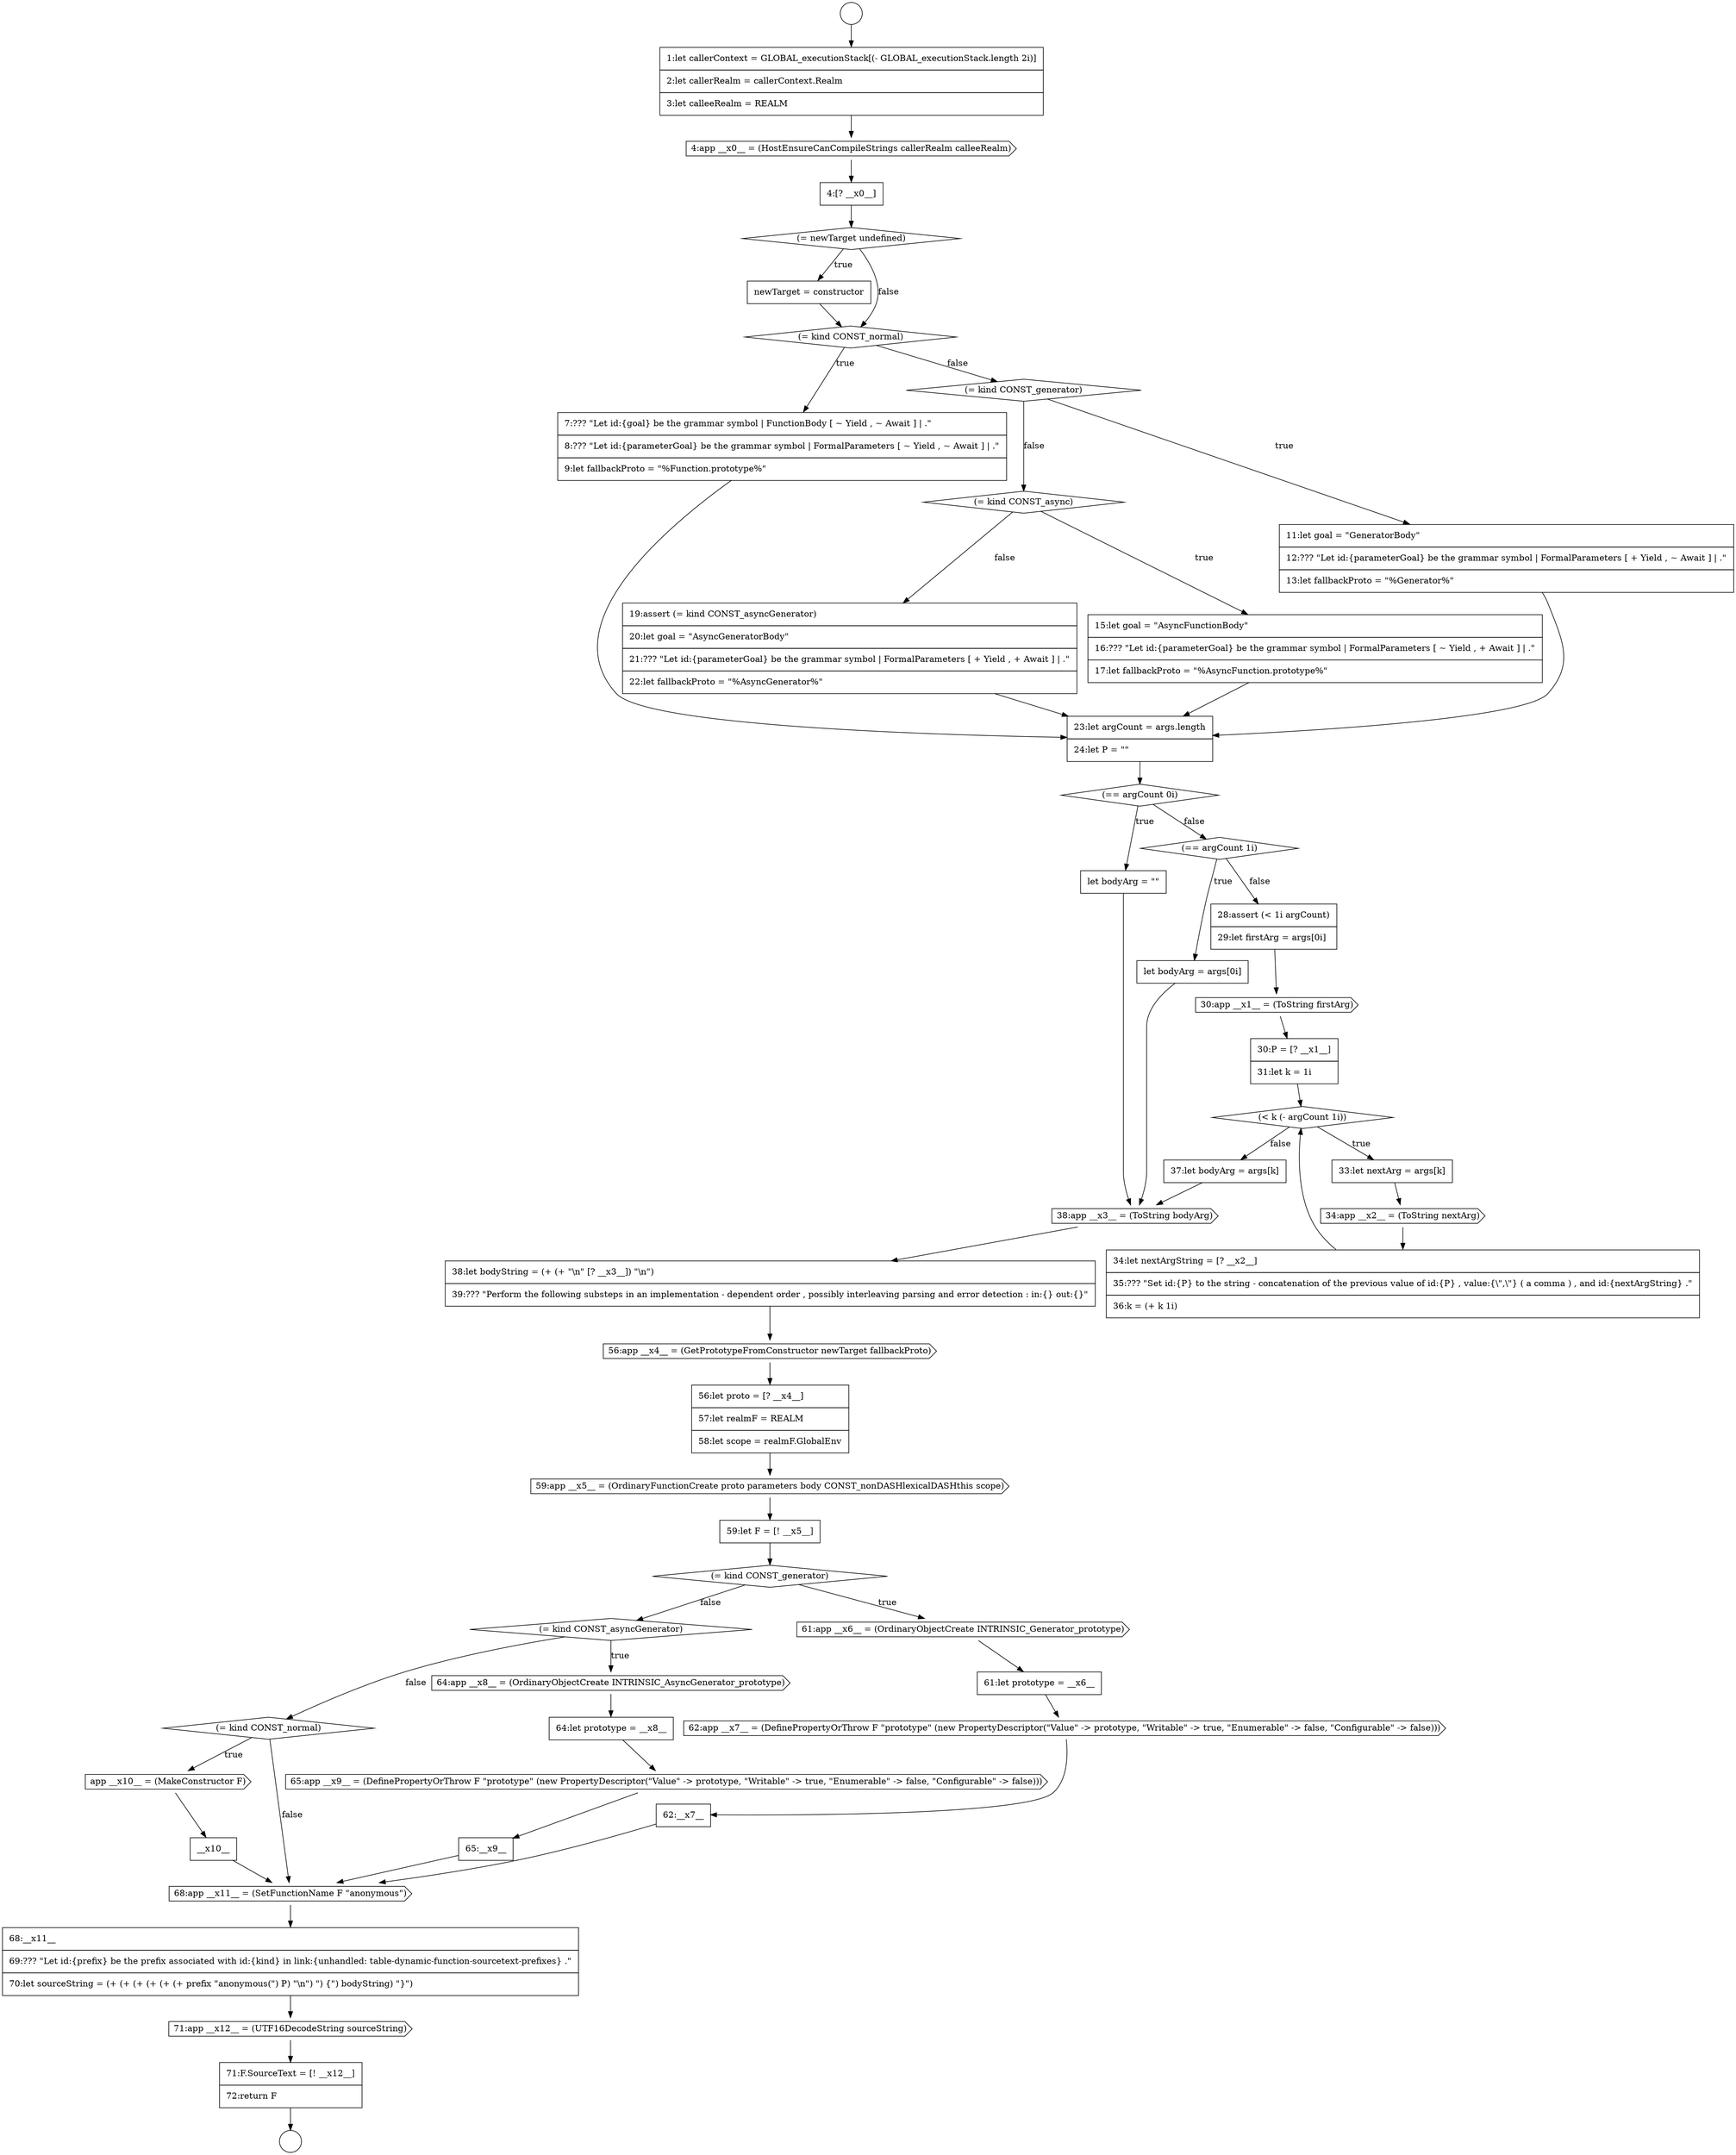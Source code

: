digraph {
  node12629 [shape=none, margin=0, label=<<font color="black">
    <table border="0" cellborder="1" cellspacing="0" cellpadding="10">
      <tr><td align="left">newTarget = constructor</td></tr>
    </table>
  </font>> color="black" fillcolor="white" style=filled]
  node12625 [shape=none, margin=0, label=<<font color="black">
    <table border="0" cellborder="1" cellspacing="0" cellpadding="10">
      <tr><td align="left">1:let callerContext = GLOBAL_executionStack[(- GLOBAL_executionStack.length 2i)]</td></tr>
      <tr><td align="left">2:let callerRealm = callerContext.Realm</td></tr>
      <tr><td align="left">3:let calleeRealm = REALM</td></tr>
    </table>
  </font>> color="black" fillcolor="white" style=filled]
  node12623 [shape=circle label=" " color="black" fillcolor="white" style=filled]
  node12640 [shape=diamond, label=<<font color="black">(== argCount 1i)</font>> color="black" fillcolor="white" style=filled]
  node12639 [shape=none, margin=0, label=<<font color="black">
    <table border="0" cellborder="1" cellspacing="0" cellpadding="10">
      <tr><td align="left">let bodyArg = &quot;&quot;</td></tr>
    </table>
  </font>> color="black" fillcolor="white" style=filled]
  node12624 [shape=circle label=" " color="black" fillcolor="white" style=filled]
  node12631 [shape=none, margin=0, label=<<font color="black">
    <table border="0" cellborder="1" cellspacing="0" cellpadding="10">
      <tr><td align="left">7:??? &quot;Let id:{goal} be the grammar symbol | FunctionBody [ ~ Yield , ~ Await ] | .&quot;</td></tr>
      <tr><td align="left">8:??? &quot;Let id:{parameterGoal} be the grammar symbol | FormalParameters [ ~ Yield , ~ Await ] | .&quot;</td></tr>
      <tr><td align="left">9:let fallbackProto = &quot;%Function.prototype%&quot;</td></tr>
    </table>
  </font>> color="black" fillcolor="white" style=filled]
  node12627 [shape=none, margin=0, label=<<font color="black">
    <table border="0" cellborder="1" cellspacing="0" cellpadding="10">
      <tr><td align="left">4:[? __x0__]</td></tr>
    </table>
  </font>> color="black" fillcolor="white" style=filled]
  node12633 [shape=none, margin=0, label=<<font color="black">
    <table border="0" cellborder="1" cellspacing="0" cellpadding="10">
      <tr><td align="left">11:let goal = &quot;GeneratorBody&quot;</td></tr>
      <tr><td align="left">12:??? &quot;Let id:{parameterGoal} be the grammar symbol | FormalParameters [ + Yield , ~ Await ] | .&quot;</td></tr>
      <tr><td align="left">13:let fallbackProto = &quot;%Generator%&quot;</td></tr>
    </table>
  </font>> color="black" fillcolor="white" style=filled]
  node12662 [shape=cds, label=<<font color="black">64:app __x8__ = (OrdinaryObjectCreate INTRINSIC_AsyncGenerator_prototype)</font>> color="black" fillcolor="white" style=filled]
  node12658 [shape=none, margin=0, label=<<font color="black">
    <table border="0" cellborder="1" cellspacing="0" cellpadding="10">
      <tr><td align="left">61:let prototype = __x6__</td></tr>
    </table>
  </font>> color="black" fillcolor="white" style=filled]
  node12637 [shape=none, margin=0, label=<<font color="black">
    <table border="0" cellborder="1" cellspacing="0" cellpadding="10">
      <tr><td align="left">23:let argCount = args.length</td></tr>
      <tr><td align="left">24:let P = &quot;&quot;</td></tr>
    </table>
  </font>> color="black" fillcolor="white" style=filled]
  node12634 [shape=diamond, label=<<font color="black">(= kind CONST_async)</font>> color="black" fillcolor="white" style=filled]
  node12649 [shape=none, margin=0, label=<<font color="black">
    <table border="0" cellborder="1" cellspacing="0" cellpadding="10">
      <tr><td align="left">37:let bodyArg = args[k]</td></tr>
    </table>
  </font>> color="black" fillcolor="white" style=filled]
  node12666 [shape=diamond, label=<<font color="black">(= kind CONST_normal)</font>> color="black" fillcolor="white" style=filled]
  node12646 [shape=none, margin=0, label=<<font color="black">
    <table border="0" cellborder="1" cellspacing="0" cellpadding="10">
      <tr><td align="left">33:let nextArg = args[k]</td></tr>
    </table>
  </font>> color="black" fillcolor="white" style=filled]
  node12661 [shape=diamond, label=<<font color="black">(= kind CONST_asyncGenerator)</font>> color="black" fillcolor="white" style=filled]
  node12642 [shape=none, margin=0, label=<<font color="black">
    <table border="0" cellborder="1" cellspacing="0" cellpadding="10">
      <tr><td align="left">28:assert (&lt; 1i argCount)</td></tr>
      <tr><td align="left">29:let firstArg = args[0i]</td></tr>
    </table>
  </font>> color="black" fillcolor="white" style=filled]
  node12657 [shape=cds, label=<<font color="black">61:app __x6__ = (OrdinaryObjectCreate INTRINSIC_Generator_prototype)</font>> color="black" fillcolor="white" style=filled]
  node12638 [shape=diamond, label=<<font color="black">(== argCount 0i)</font>> color="black" fillcolor="white" style=filled]
  node12653 [shape=none, margin=0, label=<<font color="black">
    <table border="0" cellborder="1" cellspacing="0" cellpadding="10">
      <tr><td align="left">56:let proto = [? __x4__]</td></tr>
      <tr><td align="left">57:let realmF = REALM</td></tr>
      <tr><td align="left">58:let scope = realmF.GlobalEnv</td></tr>
    </table>
  </font>> color="black" fillcolor="white" style=filled]
  node12670 [shape=none, margin=0, label=<<font color="black">
    <table border="0" cellborder="1" cellspacing="0" cellpadding="10">
      <tr><td align="left">68:__x11__</td></tr>
      <tr><td align="left">69:??? &quot;Let id:{prefix} be the prefix associated with id:{kind} in link:{unhandled: table-dynamic-function-sourcetext-prefixes} .&quot;</td></tr>
      <tr><td align="left">70:let sourceString = (+ (+ (+ (+ (+ (+ prefix &quot;anonymous(&quot;) P) &quot;\n&quot;) &quot;) {&quot;) bodyString) &quot;}&quot;)</td></tr>
    </table>
  </font>> color="black" fillcolor="white" style=filled]
  node12664 [shape=cds, label=<<font color="black">65:app __x9__ = (DefinePropertyOrThrow F &quot;prototype&quot; (new PropertyDescriptor(&quot;Value&quot; -&gt; prototype, &quot;Writable&quot; -&gt; true, &quot;Enumerable&quot; -&gt; false, &quot;Configurable&quot; -&gt; false)))</font>> color="black" fillcolor="white" style=filled]
  node12635 [shape=none, margin=0, label=<<font color="black">
    <table border="0" cellborder="1" cellspacing="0" cellpadding="10">
      <tr><td align="left">15:let goal = &quot;AsyncFunctionBody&quot;</td></tr>
      <tr><td align="left">16:??? &quot;Let id:{parameterGoal} be the grammar symbol | FormalParameters [ ~ Yield , + Await ] | .&quot;</td></tr>
      <tr><td align="left">17:let fallbackProto = &quot;%AsyncFunction.prototype%&quot;</td></tr>
    </table>
  </font>> color="black" fillcolor="white" style=filled]
  node12650 [shape=cds, label=<<font color="black">38:app __x3__ = (ToString bodyArg)</font>> color="black" fillcolor="white" style=filled]
  node12645 [shape=diamond, label=<<font color="black">(&lt; k (- argCount 1i))</font>> color="black" fillcolor="white" style=filled]
  node12667 [shape=cds, label=<<font color="black">app __x10__ = (MakeConstructor F)</font>> color="black" fillcolor="white" style=filled]
  node12632 [shape=diamond, label=<<font color="black">(= kind CONST_generator)</font>> color="black" fillcolor="white" style=filled]
  node12671 [shape=cds, label=<<font color="black">71:app __x12__ = (UTF16DecodeString sourceString)</font>> color="black" fillcolor="white" style=filled]
  node12641 [shape=none, margin=0, label=<<font color="black">
    <table border="0" cellborder="1" cellspacing="0" cellpadding="10">
      <tr><td align="left">let bodyArg = args[0i]</td></tr>
    </table>
  </font>> color="black" fillcolor="white" style=filled]
  node12628 [shape=diamond, label=<<font color="black">(= newTarget undefined)</font>> color="black" fillcolor="white" style=filled]
  node12660 [shape=none, margin=0, label=<<font color="black">
    <table border="0" cellborder="1" cellspacing="0" cellpadding="10">
      <tr><td align="left">62:__x7__</td></tr>
    </table>
  </font>> color="black" fillcolor="white" style=filled]
  node12654 [shape=cds, label=<<font color="black">59:app __x5__ = (OrdinaryFunctionCreate proto parameters body CONST_nonDASHlexicalDASHthis scope)</font>> color="black" fillcolor="white" style=filled]
  node12663 [shape=none, margin=0, label=<<font color="black">
    <table border="0" cellborder="1" cellspacing="0" cellpadding="10">
      <tr><td align="left">64:let prototype = __x8__</td></tr>
    </table>
  </font>> color="black" fillcolor="white" style=filled]
  node12636 [shape=none, margin=0, label=<<font color="black">
    <table border="0" cellborder="1" cellspacing="0" cellpadding="10">
      <tr><td align="left">19:assert (= kind CONST_asyncGenerator)</td></tr>
      <tr><td align="left">20:let goal = &quot;AsyncGeneratorBody&quot;</td></tr>
      <tr><td align="left">21:??? &quot;Let id:{parameterGoal} be the grammar symbol | FormalParameters [ + Yield , + Await ] | .&quot;</td></tr>
      <tr><td align="left">22:let fallbackProto = &quot;%AsyncGenerator%&quot;</td></tr>
    </table>
  </font>> color="black" fillcolor="white" style=filled]
  node12656 [shape=diamond, label=<<font color="black">(= kind CONST_generator)</font>> color="black" fillcolor="white" style=filled]
  node12651 [shape=none, margin=0, label=<<font color="black">
    <table border="0" cellborder="1" cellspacing="0" cellpadding="10">
      <tr><td align="left">38:let bodyString = (+ (+ &quot;\n&quot; [? __x3__]) &quot;\n&quot;)</td></tr>
      <tr><td align="left">39:??? &quot;Perform the following substeps in an implementation - dependent order , possibly interleaving parsing and error detection : in:{} out:{}&quot;</td></tr>
    </table>
  </font>> color="black" fillcolor="white" style=filled]
  node12668 [shape=none, margin=0, label=<<font color="black">
    <table border="0" cellborder="1" cellspacing="0" cellpadding="10">
      <tr><td align="left">__x10__</td></tr>
    </table>
  </font>> color="black" fillcolor="white" style=filled]
  node12655 [shape=none, margin=0, label=<<font color="black">
    <table border="0" cellborder="1" cellspacing="0" cellpadding="10">
      <tr><td align="left">59:let F = [! __x5__]</td></tr>
    </table>
  </font>> color="black" fillcolor="white" style=filled]
  node12672 [shape=none, margin=0, label=<<font color="black">
    <table border="0" cellborder="1" cellspacing="0" cellpadding="10">
      <tr><td align="left">71:F.SourceText = [! __x12__]</td></tr>
      <tr><td align="left">72:return F</td></tr>
    </table>
  </font>> color="black" fillcolor="white" style=filled]
  node12644 [shape=none, margin=0, label=<<font color="black">
    <table border="0" cellborder="1" cellspacing="0" cellpadding="10">
      <tr><td align="left">30:P = [? __x1__]</td></tr>
      <tr><td align="left">31:let k = 1i</td></tr>
    </table>
  </font>> color="black" fillcolor="white" style=filled]
  node12648 [shape=none, margin=0, label=<<font color="black">
    <table border="0" cellborder="1" cellspacing="0" cellpadding="10">
      <tr><td align="left">34:let nextArgString = [? __x2__]</td></tr>
      <tr><td align="left">35:??? &quot;Set id:{P} to the string - concatenation of the previous value of id:{P} , value:{\&quot;,\&quot;} ( a comma ) , and id:{nextArgString} .&quot;</td></tr>
      <tr><td align="left">36:k = (+ k 1i)</td></tr>
    </table>
  </font>> color="black" fillcolor="white" style=filled]
  node12659 [shape=cds, label=<<font color="black">62:app __x7__ = (DefinePropertyOrThrow F &quot;prototype&quot; (new PropertyDescriptor(&quot;Value&quot; -&gt; prototype, &quot;Writable&quot; -&gt; true, &quot;Enumerable&quot; -&gt; false, &quot;Configurable&quot; -&gt; false)))</font>> color="black" fillcolor="white" style=filled]
  node12647 [shape=cds, label=<<font color="black">34:app __x2__ = (ToString nextArg)</font>> color="black" fillcolor="white" style=filled]
  node12630 [shape=diamond, label=<<font color="black">(= kind CONST_normal)</font>> color="black" fillcolor="white" style=filled]
  node12652 [shape=cds, label=<<font color="black">56:app __x4__ = (GetPrototypeFromConstructor newTarget fallbackProto)</font>> color="black" fillcolor="white" style=filled]
  node12665 [shape=none, margin=0, label=<<font color="black">
    <table border="0" cellborder="1" cellspacing="0" cellpadding="10">
      <tr><td align="left">65:__x9__</td></tr>
    </table>
  </font>> color="black" fillcolor="white" style=filled]
  node12626 [shape=cds, label=<<font color="black">4:app __x0__ = (HostEnsureCanCompileStrings callerRealm calleeRealm)</font>> color="black" fillcolor="white" style=filled]
  node12669 [shape=cds, label=<<font color="black">68:app __x11__ = (SetFunctionName F &quot;anonymous&quot;)</font>> color="black" fillcolor="white" style=filled]
  node12643 [shape=cds, label=<<font color="black">30:app __x1__ = (ToString firstArg)</font>> color="black" fillcolor="white" style=filled]
  node12664 -> node12665 [ color="black"]
  node12663 -> node12664 [ color="black"]
  node12639 -> node12650 [ color="black"]
  node12671 -> node12672 [ color="black"]
  node12647 -> node12648 [ color="black"]
  node12670 -> node12671 [ color="black"]
  node12661 -> node12662 [label=<<font color="black">true</font>> color="black"]
  node12661 -> node12666 [label=<<font color="black">false</font>> color="black"]
  node12640 -> node12641 [label=<<font color="black">true</font>> color="black"]
  node12640 -> node12642 [label=<<font color="black">false</font>> color="black"]
  node12654 -> node12655 [ color="black"]
  node12625 -> node12626 [ color="black"]
  node12646 -> node12647 [ color="black"]
  node12649 -> node12650 [ color="black"]
  node12641 -> node12650 [ color="black"]
  node12655 -> node12656 [ color="black"]
  node12651 -> node12652 [ color="black"]
  node12634 -> node12635 [label=<<font color="black">true</font>> color="black"]
  node12634 -> node12636 [label=<<font color="black">false</font>> color="black"]
  node12666 -> node12667 [label=<<font color="black">true</font>> color="black"]
  node12666 -> node12669 [label=<<font color="black">false</font>> color="black"]
  node12669 -> node12670 [ color="black"]
  node12642 -> node12643 [ color="black"]
  node12662 -> node12663 [ color="black"]
  node12630 -> node12631 [label=<<font color="black">true</font>> color="black"]
  node12630 -> node12632 [label=<<font color="black">false</font>> color="black"]
  node12638 -> node12639 [label=<<font color="black">true</font>> color="black"]
  node12638 -> node12640 [label=<<font color="black">false</font>> color="black"]
  node12636 -> node12637 [ color="black"]
  node12657 -> node12658 [ color="black"]
  node12656 -> node12657 [label=<<font color="black">true</font>> color="black"]
  node12656 -> node12661 [label=<<font color="black">false</font>> color="black"]
  node12648 -> node12645 [ color="black"]
  node12652 -> node12653 [ color="black"]
  node12626 -> node12627 [ color="black"]
  node12658 -> node12659 [ color="black"]
  node12643 -> node12644 [ color="black"]
  node12645 -> node12646 [label=<<font color="black">true</font>> color="black"]
  node12645 -> node12649 [label=<<font color="black">false</font>> color="black"]
  node12631 -> node12637 [ color="black"]
  node12660 -> node12669 [ color="black"]
  node12665 -> node12669 [ color="black"]
  node12659 -> node12660 [ color="black"]
  node12628 -> node12629 [label=<<font color="black">true</font>> color="black"]
  node12628 -> node12630 [label=<<font color="black">false</font>> color="black"]
  node12668 -> node12669 [ color="black"]
  node12633 -> node12637 [ color="black"]
  node12644 -> node12645 [ color="black"]
  node12653 -> node12654 [ color="black"]
  node12637 -> node12638 [ color="black"]
  node12650 -> node12651 [ color="black"]
  node12635 -> node12637 [ color="black"]
  node12667 -> node12668 [ color="black"]
  node12629 -> node12630 [ color="black"]
  node12627 -> node12628 [ color="black"]
  node12632 -> node12633 [label=<<font color="black">true</font>> color="black"]
  node12632 -> node12634 [label=<<font color="black">false</font>> color="black"]
  node12672 -> node12624 [ color="black"]
  node12623 -> node12625 [ color="black"]
}
